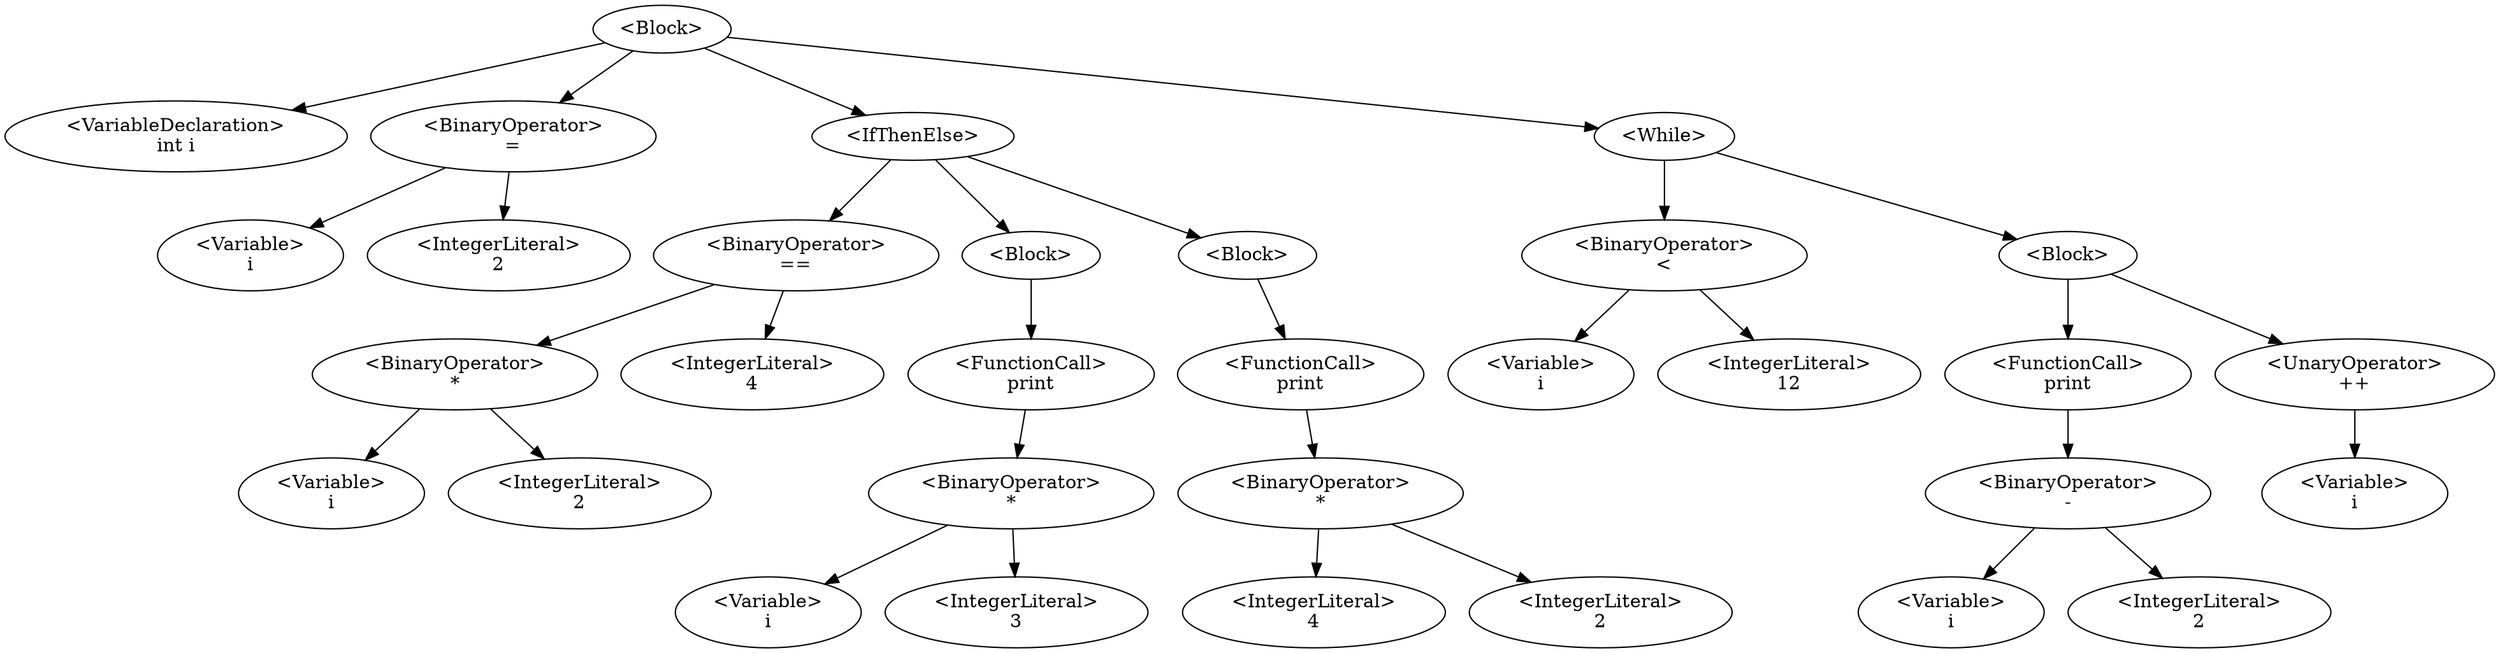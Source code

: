 digraph G {
0 [label="<Block>"];0->1;0->3;0->5;0->23;
1 [label="<VariableDeclaration>\nint i"];
3 [label="<BinaryOperator>\n="];3->2;3->4;
2 [label="<Variable>\ni"];
4 [label="<IntegerLiteral>\n2"];
5 [label="<IfThenElse>"];5->9;5->11;5->17;
9 [label="<BinaryOperator>\n=="];9->7;9->10;
7 [label="<BinaryOperator>\n*"];7->6;7->8;
6 [label="<Variable>\ni"];
8 [label="<IntegerLiteral>\n2"];
10 [label="<IntegerLiteral>\n4"];
11 [label="<Block>"];11->13;
13 [label="<FunctionCall>\nprint"];13->15;
15 [label="<BinaryOperator>\n*"];15->14;15->16;
14 [label="<Variable>\ni"];
16 [label="<IntegerLiteral>\n3"];
17 [label="<Block>"];17->19;
19 [label="<FunctionCall>\nprint"];19->21;
21 [label="<BinaryOperator>\n*"];21->20;21->22;
20 [label="<IntegerLiteral>\n4"];
22 [label="<IntegerLiteral>\n2"];
23 [label="<While>"];23->25;23->27;
25 [label="<BinaryOperator>\n<"];25->24;25->26;
24 [label="<Variable>\ni"];
26 [label="<IntegerLiteral>\n12"];
27 [label="<Block>"];27->29;27->33;
29 [label="<FunctionCall>\nprint"];29->31;
31 [label="<BinaryOperator>\n-"];31->30;31->32;
30 [label="<Variable>\ni"];
32 [label="<IntegerLiteral>\n2"];
33 [label="<UnaryOperator>\n++"];33->34;
34 [label="<Variable>\ni"];
}
